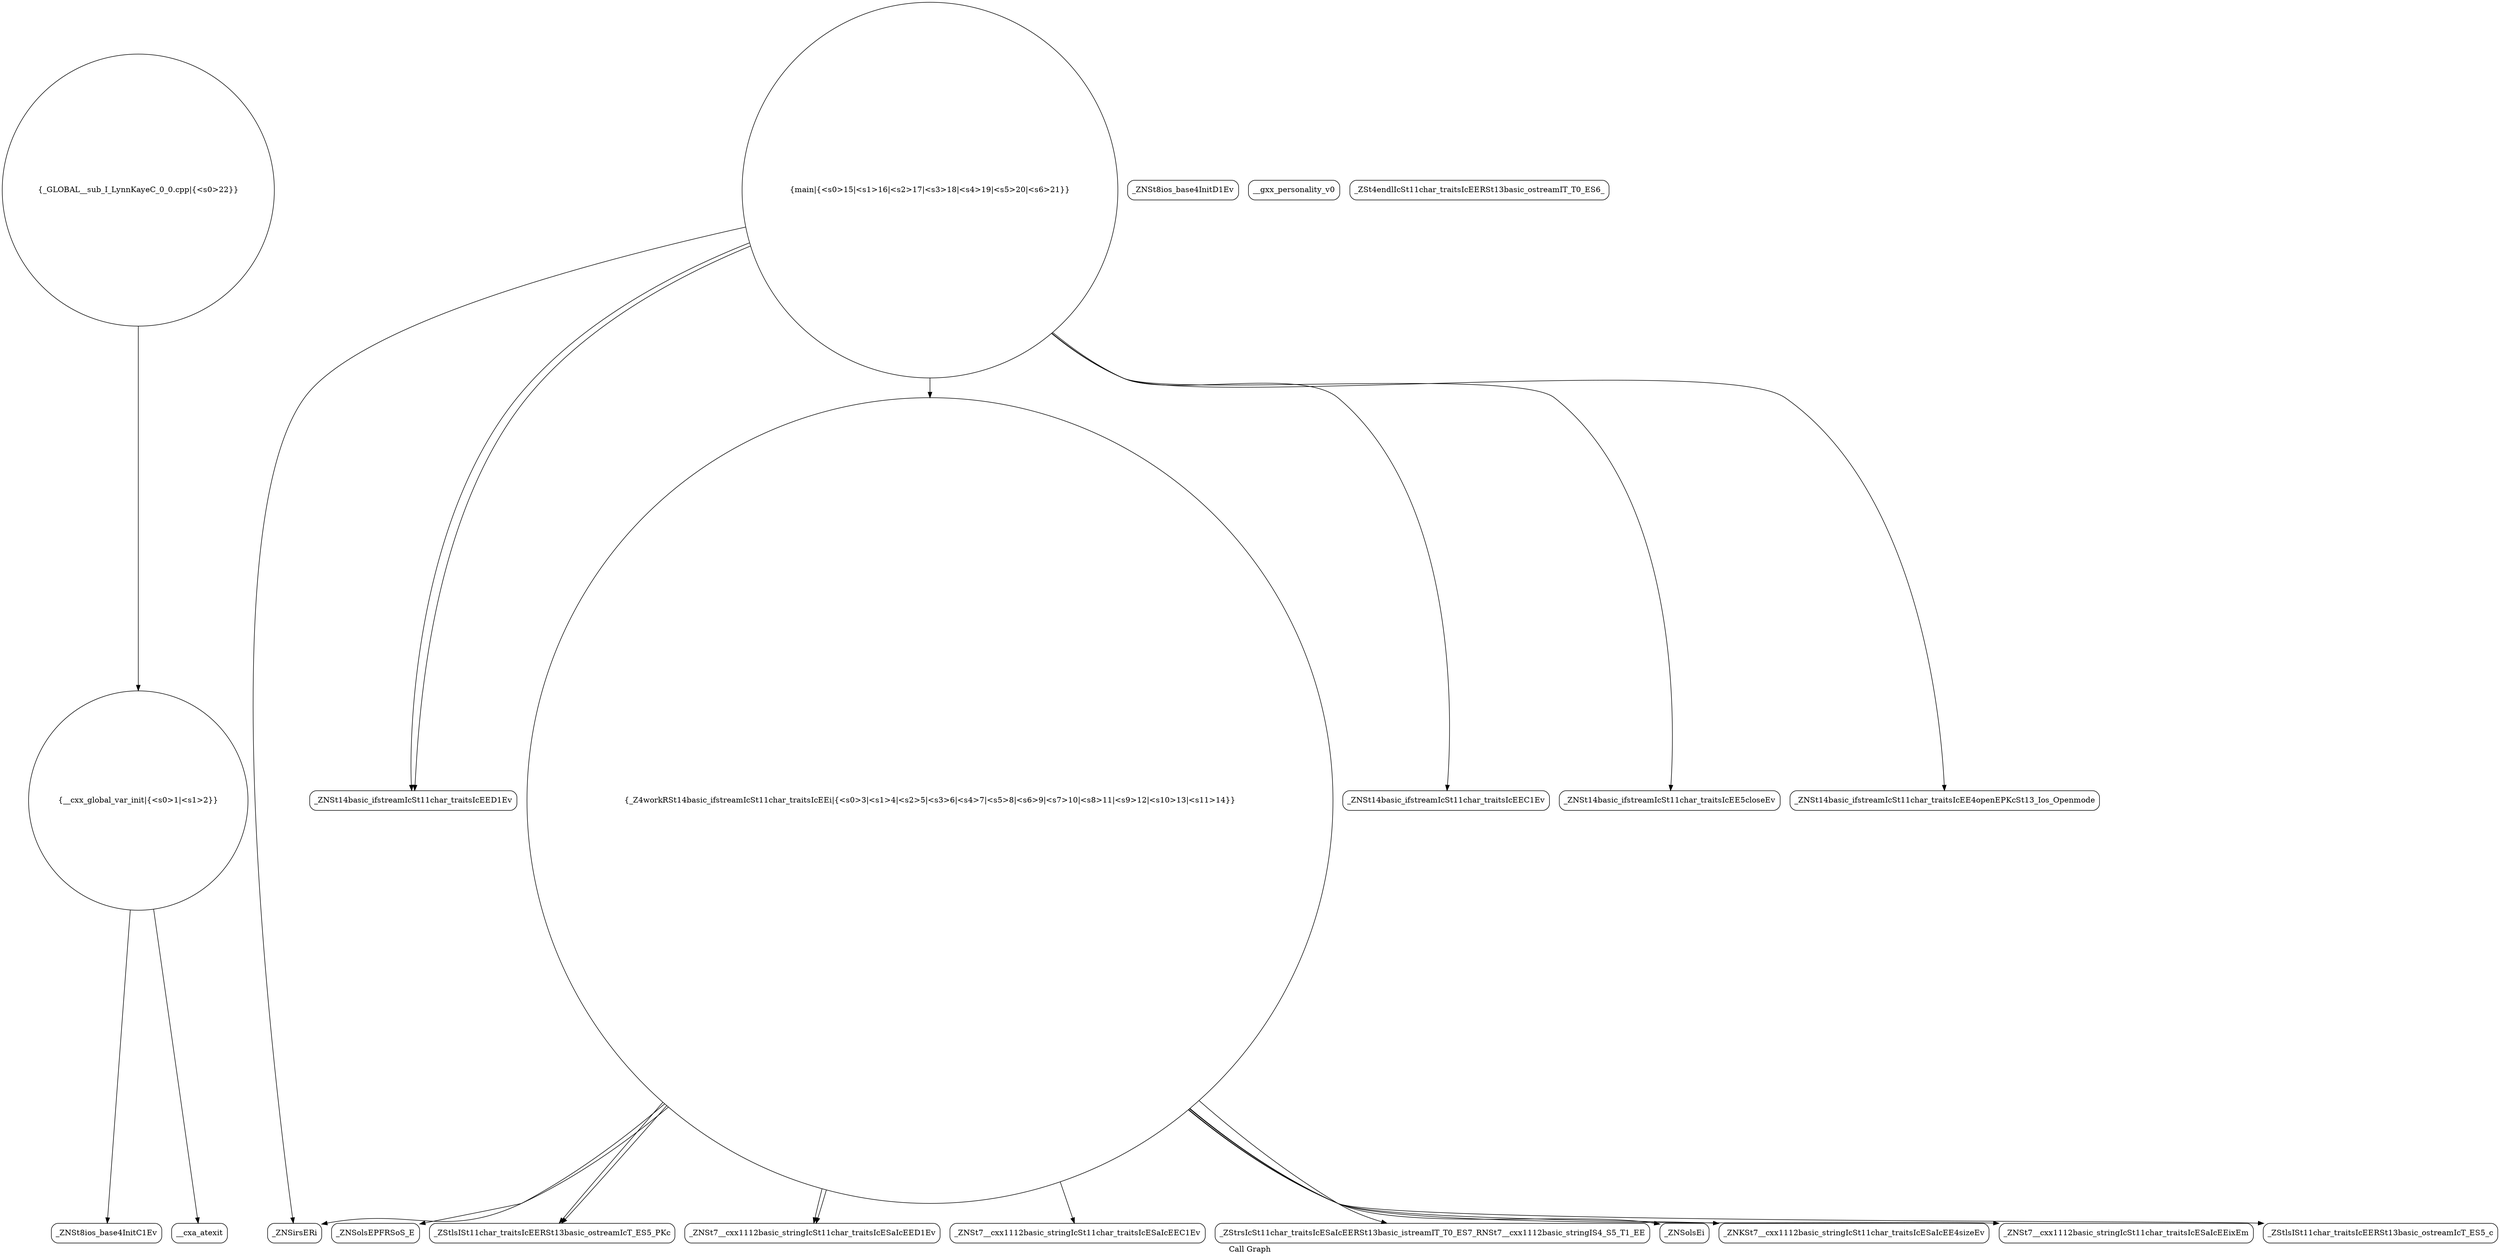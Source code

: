 digraph "Call Graph" {
	label="Call Graph";

	Node0x564a3adaa480 [shape=record,shape=circle,label="{__cxx_global_var_init|{<s0>1|<s1>2}}"];
	Node0x564a3adaa480:s0 -> Node0x564a3adaa910[color=black];
	Node0x564a3adaa480:s1 -> Node0x564a3adaaa10[color=black];
	Node0x564a3adaac10 [shape=record,shape=Mrecord,label="{_ZNSirsERi}"];
	Node0x564a3adaaf90 [shape=record,shape=Mrecord,label="{_ZNSolsEPFRSoS_E}"];
	Node0x564a3adab310 [shape=record,shape=Mrecord,label="{_ZNSt14basic_ifstreamIcSt11char_traitsIcEED1Ev}"];
	Node0x564a3adaa990 [shape=record,shape=Mrecord,label="{_ZNSt8ios_base4InitD1Ev}"];
	Node0x564a3adaad10 [shape=record,shape=Mrecord,label="{_ZStlsISt11char_traitsIcEERSt13basic_ostreamIcT_ES5_PKc}"];
	Node0x564a3adab090 [shape=record,shape=Mrecord,label="{_ZNSt7__cxx1112basic_stringIcSt11char_traitsIcESaIcEED1Ev}"];
	Node0x564a3adaaa90 [shape=record,shape=circle,label="{_Z4workRSt14basic_ifstreamIcSt11char_traitsIcEEi|{<s0>3|<s1>4|<s2>5|<s3>6|<s4>7|<s5>8|<s6>9|<s7>10|<s8>11|<s9>12|<s10>13|<s11>14}}"];
	Node0x564a3adaaa90:s0 -> Node0x564a3adaab10[color=black];
	Node0x564a3adaaa90:s1 -> Node0x564a3adaac10[color=black];
	Node0x564a3adaaa90:s2 -> Node0x564a3adaab90[color=black];
	Node0x564a3adaaa90:s3 -> Node0x564a3adaad10[color=black];
	Node0x564a3adaaa90:s4 -> Node0x564a3adaad90[color=black];
	Node0x564a3adaaa90:s5 -> Node0x564a3adaad10[color=black];
	Node0x564a3adaaa90:s6 -> Node0x564a3adaae10[color=black];
	Node0x564a3adaaa90:s7 -> Node0x564a3adab090[color=black];
	Node0x564a3adaaa90:s8 -> Node0x564a3adaae90[color=black];
	Node0x564a3adaaa90:s9 -> Node0x564a3adaaf10[color=black];
	Node0x564a3adaaa90:s10 -> Node0x564a3adaaf90[color=black];
	Node0x564a3adaaa90:s11 -> Node0x564a3adab090[color=black];
	Node0x564a3adaae10 [shape=record,shape=Mrecord,label="{_ZNKSt7__cxx1112basic_stringIcSt11char_traitsIcESaIcEE4sizeEv}"];
	Node0x564a3adab190 [shape=record,shape=Mrecord,label="{_ZNSt14basic_ifstreamIcSt11char_traitsIcEEC1Ev}"];
	Node0x564a3adaab90 [shape=record,shape=Mrecord,label="{_ZStrsIcSt11char_traitsIcESaIcEERSt13basic_istreamIT_T0_ES7_RNSt7__cxx1112basic_stringIS4_S5_T1_EE}"];
	Node0x564a3adaaf10 [shape=record,shape=Mrecord,label="{_ZStlsISt11char_traitsIcEERSt13basic_ostreamIcT_ES5_c}"];
	Node0x564a3adab290 [shape=record,shape=Mrecord,label="{_ZNSt14basic_ifstreamIcSt11char_traitsIcEE5closeEv}"];
	Node0x564a3adaa910 [shape=record,shape=Mrecord,label="{_ZNSt8ios_base4InitC1Ev}"];
	Node0x564a3adaac90 [shape=record,shape=Mrecord,label="{__gxx_personality_v0}"];
	Node0x564a3adab010 [shape=record,shape=Mrecord,label="{_ZSt4endlIcSt11char_traitsIcEERSt13basic_ostreamIT_T0_ES6_}"];
	Node0x564a3adab390 [shape=record,shape=circle,label="{_GLOBAL__sub_I_LynnKayeC_0_0.cpp|{<s0>22}}"];
	Node0x564a3adab390:s0 -> Node0x564a3adaa480[color=black];
	Node0x564a3adaaa10 [shape=record,shape=Mrecord,label="{__cxa_atexit}"];
	Node0x564a3adaad90 [shape=record,shape=Mrecord,label="{_ZNSolsEi}"];
	Node0x564a3adab110 [shape=record,shape=circle,label="{main|{<s0>15|<s1>16|<s2>17|<s3>18|<s4>19|<s5>20|<s6>21}}"];
	Node0x564a3adab110:s0 -> Node0x564a3adab190[color=black];
	Node0x564a3adab110:s1 -> Node0x564a3adab210[color=black];
	Node0x564a3adab110:s2 -> Node0x564a3adaac10[color=black];
	Node0x564a3adab110:s3 -> Node0x564a3adaaa90[color=black];
	Node0x564a3adab110:s4 -> Node0x564a3adab310[color=black];
	Node0x564a3adab110:s5 -> Node0x564a3adab290[color=black];
	Node0x564a3adab110:s6 -> Node0x564a3adab310[color=black];
	Node0x564a3adaab10 [shape=record,shape=Mrecord,label="{_ZNSt7__cxx1112basic_stringIcSt11char_traitsIcESaIcEEC1Ev}"];
	Node0x564a3adaae90 [shape=record,shape=Mrecord,label="{_ZNSt7__cxx1112basic_stringIcSt11char_traitsIcESaIcEEixEm}"];
	Node0x564a3adab210 [shape=record,shape=Mrecord,label="{_ZNSt14basic_ifstreamIcSt11char_traitsIcEE4openEPKcSt13_Ios_Openmode}"];
}
